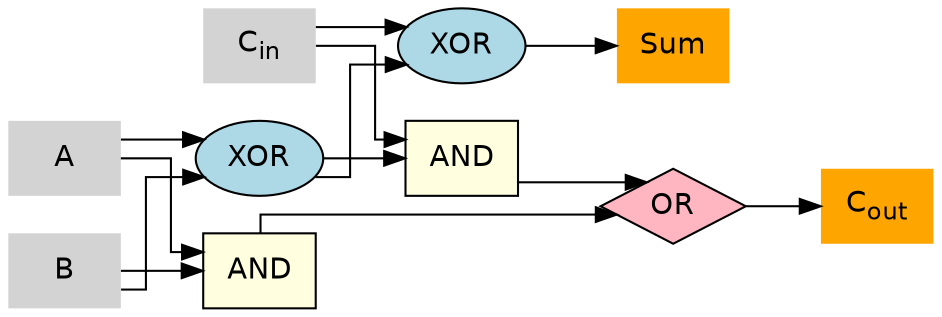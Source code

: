 digraph FullAdder {
    rankdir=LR; // Left-to-right layout
    splines=ortho; // Orthogonal lines
    node [style=filled, fontname="Helvetica"];
    edge [fontname="Helvetica"];

    // Input labels
    A [label="A", shape=none];
    B [label="B", shape=none];
    Cin [label=<C<SUB>in</SUB>>, shape=none];

    // XOR gates
    XOR1 [label="XOR", shape=ellipse, fillcolor=lightblue];
    XOR2 [label="XOR", shape=ellipse, fillcolor=lightblue];

    // AND gates
    AND1 [label="AND", shape=box, fillcolor=lightyellow];
    AND2 [label="AND", shape=box, fillcolor=lightyellow];

    // OR gate
    OR [label="OR", shape=diamond, fillcolor=lightpink];

    // Output labels
    Sum [label="Sum", shape=none, fillcolor=orange];
    Cout [label=<C<SUB>out</SUB>>, shape=none, fillcolor=orange];

    // Connections
    A -> XOR1;
    B -> XOR1;
    XOR1 -> XOR2;
    Cin -> XOR2;
    XOR2 -> Sum;

    A -> AND1;
    B -> AND1;
    AND1 -> OR;

    XOR1 -> AND2;
    Cin -> AND2;
    AND2 -> OR;

    OR -> Cout;
}
